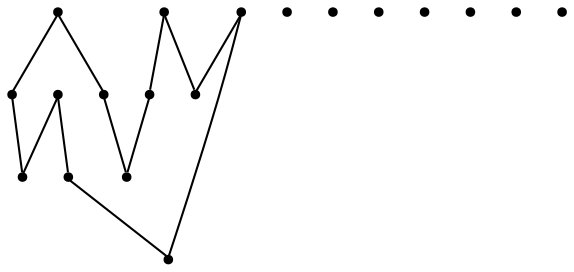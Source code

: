 graph {
  node [shape=point,comment="{\"directed\":false,\"doi\":\"10.1007/978-3-030-92931-2_13\",\"figure\":\"1 (1)\"}"]

  v0 [pos="1059.6771352789235,433.2974932133601"]
  v1 [pos="1001.4970396830622,176.18876229159866"]
  v2 [pos="936.4283472095693,537.5835093112946"]
  v3 [pos="837.2958480826511,379.31031647610047"]
  v4 [pos="993.3666245962083,452.0416982858761"]
  v5 [pos="977.7016178963298,347.00962432374047"]
  v6 [pos="969.2752623135098,246.83238706735824"]
  v7 [pos="947.1467473083103,462.9891527691757"]
  v8 [pos="945.1213926162143,395.37102782752925"]
  v9 [pos="923.6554689234268,469.3153120455814"]
  v10 [pos="827.9527382818806,438.6731921619926"]
  v11 [pos="810.9208349551678,483.67136598732316"]
  v12 [pos="764.7051545028379,420.42455734918985"]
  v13 [pos="711.2591530161677,284.76312872187015"]
  v14 [pos="793.8931284640232,279.32918349648173"]
  v15 [pos="790.2467142395546,414.3362158403248"]
  v16 [pos="776.0444319119811,336.9082987505423"]
  v17 [pos="723.1110166603738,424.60455434572765"]
  v18 [pos="705.1039849482638,355.9567070850676"]

  v0 -- v2 [id="-2",pos="1059.6771352789235,433.2974932133601 1046.8667398263394,524.0774949194146 1046.8667398263394,524.0774949194146 1046.8667398263394,524.0774949194146 1046.1458379348983,524.7817598082906 1046.1458379348983,524.7817598082906 1046.1458379348983,524.7817598082906 936.4283472095693,537.5835093112946 936.4283472095693,537.5835093112946 936.4283472095693,537.5835093112946"]
  v0 -- v1 [id="-5",pos="1059.6771352789235,433.2974932133601 1001.4970396830622,176.18876229159866 1001.4970396830622,176.18876229159866 1001.4970396830622,176.18876229159866"]
  v13 -- v17 [id="-6",pos="711.2591530161677,284.76312872187015 642.6315439809586,379.87713668461845 642.6315439809586,379.87713668461845 642.6315439809586,379.87713668461845 642.4981354806284,380.54388486685036 642.4981354806284,380.54388486685036 642.4981354806284,380.54388486685036 642.906563887502,381.0898165361605 642.906563887502,381.0898165361605 642.906563887502,381.0898165361605 723.1110166603738,424.60455434572765 723.1110166603738,424.60455434572765 723.1110166603738,424.60455434572765"]
  v13 -- v3 [id="-11",pos="711.2591530161677,284.76312872187015 807.449416056204,161.0783046081183 807.449416056204,161.0783046081183 807.449416056204,161.0783046081183 808.3245834489802,160.79076130736462 808.3245834489802,160.79076130736462 808.3245834489802,160.79076130736462 808.9288641823633,161.482531225299 808.9288641823633,161.482531225299 808.9288641823633,161.482531225299 837.2958480826511,379.31031647610047 837.2958480826511,379.31031647610047 837.2958480826511,379.31031647610047"]
  v1 -- v3 [id="-13",pos="1001.4970396830622,176.18876229159866 837.2958480826511,379.31031647610047 837.2958480826511,379.31031647610047 837.2958480826511,379.31031647610047"]
  v17 -- v16 [id="-19",pos="723.1110166603738,424.60455434572765 776.0444319119811,336.9082987505423 776.0444319119811,336.9082987505423 776.0444319119811,336.9082987505423"]
  v12 -- v16 [id="-27",pos="764.7051545028379,420.42455734918985 776.0444319119811,336.9082987505423 776.0444319119811,336.9082987505423 776.0444319119811,336.9082987505423"]
  v12 -- v10 [id="-28",pos="764.7051545028379,420.42455734918985 827.9527382818806,438.6731921619926 827.9527382818806,438.6731921619926 827.9527382818806,438.6731921619926"]
  v8 -- v9 [id="-30",pos="945.1213926162143,395.37102782752925 923.6554689234268,469.3153120455814 923.6554689234268,469.3153120455814 923.6554689234268,469.3153120455814"]
  v8 -- v10 [id="-39",pos="945.1213926162143,395.37102782752925 827.9527382818806,438.6731921619926 827.9527382818806,438.6731921619926 827.9527382818806,438.6731921619926"]
  v2 -- v11 [id="-44",pos="936.4283472095693,537.5835093112946 810.9208349551678,483.67136598732316 810.9208349551678,483.67136598732316 810.9208349551678,483.67136598732316"]
  v9 -- v11 [id="-46",pos="923.6554689234268,469.3153120455814 810.9208349551678,483.67136598732316 810.9208349551678,483.67136598732316 810.9208349551678,483.67136598732316"]
}